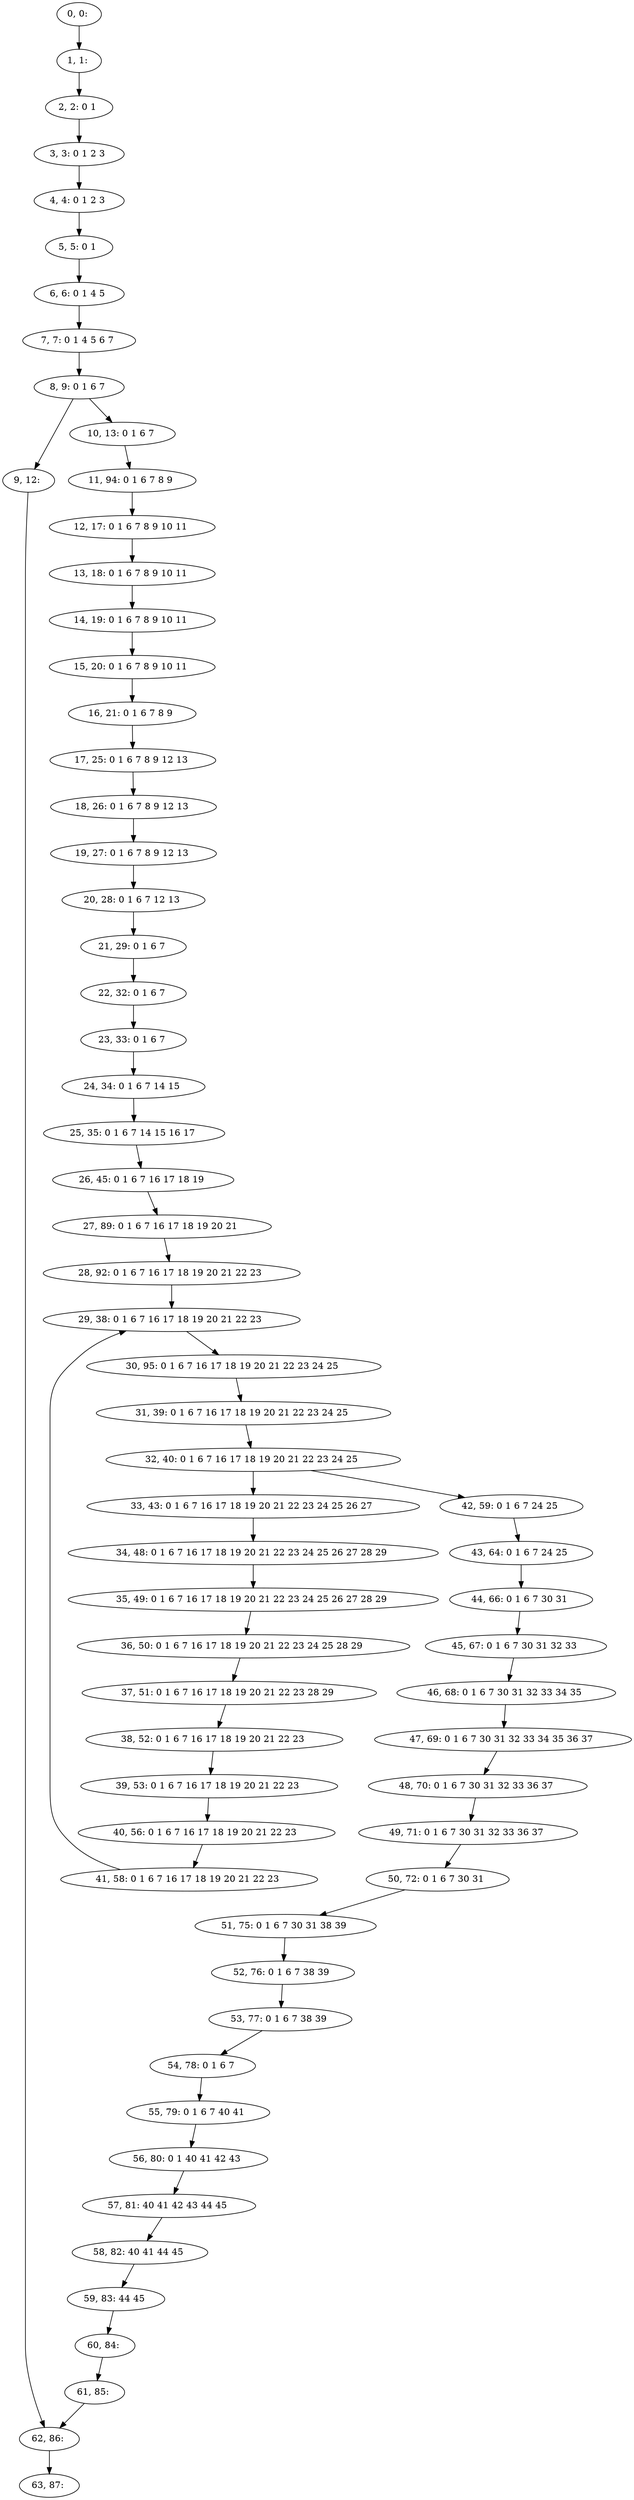 digraph G {
0[label="0, 0: "];
1[label="1, 1: "];
2[label="2, 2: 0 1 "];
3[label="3, 3: 0 1 2 3 "];
4[label="4, 4: 0 1 2 3 "];
5[label="5, 5: 0 1 "];
6[label="6, 6: 0 1 4 5 "];
7[label="7, 7: 0 1 4 5 6 7 "];
8[label="8, 9: 0 1 6 7 "];
9[label="9, 12: "];
10[label="10, 13: 0 1 6 7 "];
11[label="11, 94: 0 1 6 7 8 9 "];
12[label="12, 17: 0 1 6 7 8 9 10 11 "];
13[label="13, 18: 0 1 6 7 8 9 10 11 "];
14[label="14, 19: 0 1 6 7 8 9 10 11 "];
15[label="15, 20: 0 1 6 7 8 9 10 11 "];
16[label="16, 21: 0 1 6 7 8 9 "];
17[label="17, 25: 0 1 6 7 8 9 12 13 "];
18[label="18, 26: 0 1 6 7 8 9 12 13 "];
19[label="19, 27: 0 1 6 7 8 9 12 13 "];
20[label="20, 28: 0 1 6 7 12 13 "];
21[label="21, 29: 0 1 6 7 "];
22[label="22, 32: 0 1 6 7 "];
23[label="23, 33: 0 1 6 7 "];
24[label="24, 34: 0 1 6 7 14 15 "];
25[label="25, 35: 0 1 6 7 14 15 16 17 "];
26[label="26, 45: 0 1 6 7 16 17 18 19 "];
27[label="27, 89: 0 1 6 7 16 17 18 19 20 21 "];
28[label="28, 92: 0 1 6 7 16 17 18 19 20 21 22 23 "];
29[label="29, 38: 0 1 6 7 16 17 18 19 20 21 22 23 "];
30[label="30, 95: 0 1 6 7 16 17 18 19 20 21 22 23 24 25 "];
31[label="31, 39: 0 1 6 7 16 17 18 19 20 21 22 23 24 25 "];
32[label="32, 40: 0 1 6 7 16 17 18 19 20 21 22 23 24 25 "];
33[label="33, 43: 0 1 6 7 16 17 18 19 20 21 22 23 24 25 26 27 "];
34[label="34, 48: 0 1 6 7 16 17 18 19 20 21 22 23 24 25 26 27 28 29 "];
35[label="35, 49: 0 1 6 7 16 17 18 19 20 21 22 23 24 25 26 27 28 29 "];
36[label="36, 50: 0 1 6 7 16 17 18 19 20 21 22 23 24 25 28 29 "];
37[label="37, 51: 0 1 6 7 16 17 18 19 20 21 22 23 28 29 "];
38[label="38, 52: 0 1 6 7 16 17 18 19 20 21 22 23 "];
39[label="39, 53: 0 1 6 7 16 17 18 19 20 21 22 23 "];
40[label="40, 56: 0 1 6 7 16 17 18 19 20 21 22 23 "];
41[label="41, 58: 0 1 6 7 16 17 18 19 20 21 22 23 "];
42[label="42, 59: 0 1 6 7 24 25 "];
43[label="43, 64: 0 1 6 7 24 25 "];
44[label="44, 66: 0 1 6 7 30 31 "];
45[label="45, 67: 0 1 6 7 30 31 32 33 "];
46[label="46, 68: 0 1 6 7 30 31 32 33 34 35 "];
47[label="47, 69: 0 1 6 7 30 31 32 33 34 35 36 37 "];
48[label="48, 70: 0 1 6 7 30 31 32 33 36 37 "];
49[label="49, 71: 0 1 6 7 30 31 32 33 36 37 "];
50[label="50, 72: 0 1 6 7 30 31 "];
51[label="51, 75: 0 1 6 7 30 31 38 39 "];
52[label="52, 76: 0 1 6 7 38 39 "];
53[label="53, 77: 0 1 6 7 38 39 "];
54[label="54, 78: 0 1 6 7 "];
55[label="55, 79: 0 1 6 7 40 41 "];
56[label="56, 80: 0 1 40 41 42 43 "];
57[label="57, 81: 40 41 42 43 44 45 "];
58[label="58, 82: 40 41 44 45 "];
59[label="59, 83: 44 45 "];
60[label="60, 84: "];
61[label="61, 85: "];
62[label="62, 86: "];
63[label="63, 87: "];
0->1 ;
1->2 ;
2->3 ;
3->4 ;
4->5 ;
5->6 ;
6->7 ;
7->8 ;
8->9 ;
8->10 ;
9->62 ;
10->11 ;
11->12 ;
12->13 ;
13->14 ;
14->15 ;
15->16 ;
16->17 ;
17->18 ;
18->19 ;
19->20 ;
20->21 ;
21->22 ;
22->23 ;
23->24 ;
24->25 ;
25->26 ;
26->27 ;
27->28 ;
28->29 ;
29->30 ;
30->31 ;
31->32 ;
32->33 ;
32->42 ;
33->34 ;
34->35 ;
35->36 ;
36->37 ;
37->38 ;
38->39 ;
39->40 ;
40->41 ;
41->29 ;
42->43 ;
43->44 ;
44->45 ;
45->46 ;
46->47 ;
47->48 ;
48->49 ;
49->50 ;
50->51 ;
51->52 ;
52->53 ;
53->54 ;
54->55 ;
55->56 ;
56->57 ;
57->58 ;
58->59 ;
59->60 ;
60->61 ;
61->62 ;
62->63 ;
}
